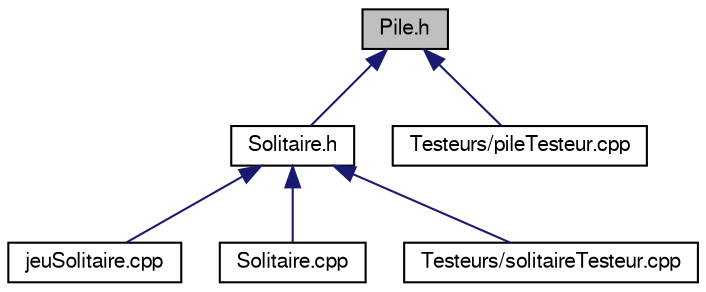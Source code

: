 digraph G
{
  edge [fontname="FreeSans",fontsize="10",labelfontname="FreeSans",labelfontsize="10"];
  node [fontname="FreeSans",fontsize="10",shape=record];
  Node1 [label="Pile.h",height=0.2,width=0.4,color="black", fillcolor="grey75", style="filled" fontcolor="black"];
  Node1 -> Node2 [dir="back",color="midnightblue",fontsize="10",style="solid",fontname="FreeSans"];
  Node2 [label="Solitaire.h",height=0.2,width=0.4,color="black", fillcolor="white", style="filled",URL="$_solitaire_8h.html",tooltip="Classe contenant la logique du jeu solitaire."];
  Node2 -> Node3 [dir="back",color="midnightblue",fontsize="10",style="solid",fontname="FreeSans"];
  Node3 [label="jeuSolitaire.cpp",height=0.2,width=0.4,color="black", fillcolor="white", style="filled",URL="$jeu_solitaire_8cpp.html"];
  Node2 -> Node4 [dir="back",color="midnightblue",fontsize="10",style="solid",fontname="FreeSans"];
  Node4 [label="Solitaire.cpp",height=0.2,width=0.4,color="black", fillcolor="white", style="filled",URL="$_solitaire_8cpp.html"];
  Node2 -> Node5 [dir="back",color="midnightblue",fontsize="10",style="solid",fontname="FreeSans"];
  Node5 [label="Testeurs/solitaireTesteur.cpp",height=0.2,width=0.4,color="black", fillcolor="white", style="filled",URL="$solitaire_testeur_8cpp.html"];
  Node1 -> Node6 [dir="back",color="midnightblue",fontsize="10",style="solid",fontname="FreeSans"];
  Node6 [label="Testeurs/pileTesteur.cpp",height=0.2,width=0.4,color="black", fillcolor="white", style="filled",URL="$pile_testeur_8cpp.html"];
}

